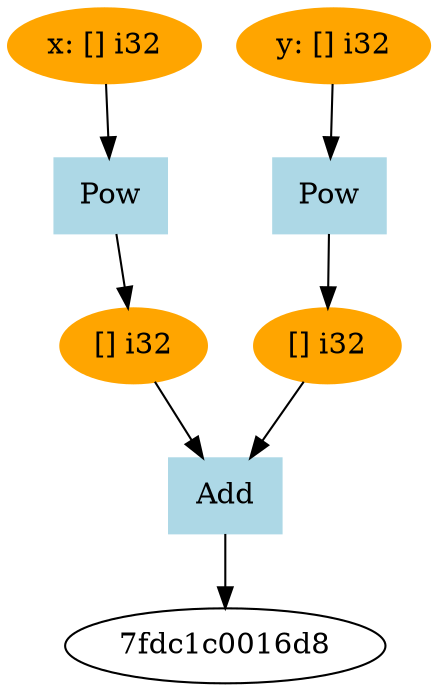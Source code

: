 digraph g {
"7fdc1c001388" [label="Add", color=lightblue, style=filled, shape=box]
"7fdc1c001178" -> "7fdc1c001388"
"7fdc1c0013a8" -> "7fdc1c001388"
"7fdc1c001388" -> "7fdc1c0016d8"
"7fdc1c001178" [label="[] i32", color=orange, style=filled]
"7fdc1c0013a8" [label="[] i32", color=orange, style=filled]
"7fdc1c000c58" [label="Pow", color=lightblue, style=filled, shape=box]
"7fdc1c000d28" -> "7fdc1c000c58"
"7fdc1c000c58" -> "7fdc1c001178"
"7fdc1c000d28" [label="x: [] i32", color=orange, style=filled]
"7fdc1c001358" [label="Pow", color=lightblue, style=filled, shape=box]
"7fdc1c000e98" -> "7fdc1c001358"
"7fdc1c001358" -> "7fdc1c0013a8"
"7fdc1c000e98" [label="y: [] i32", color=orange, style=filled]
}